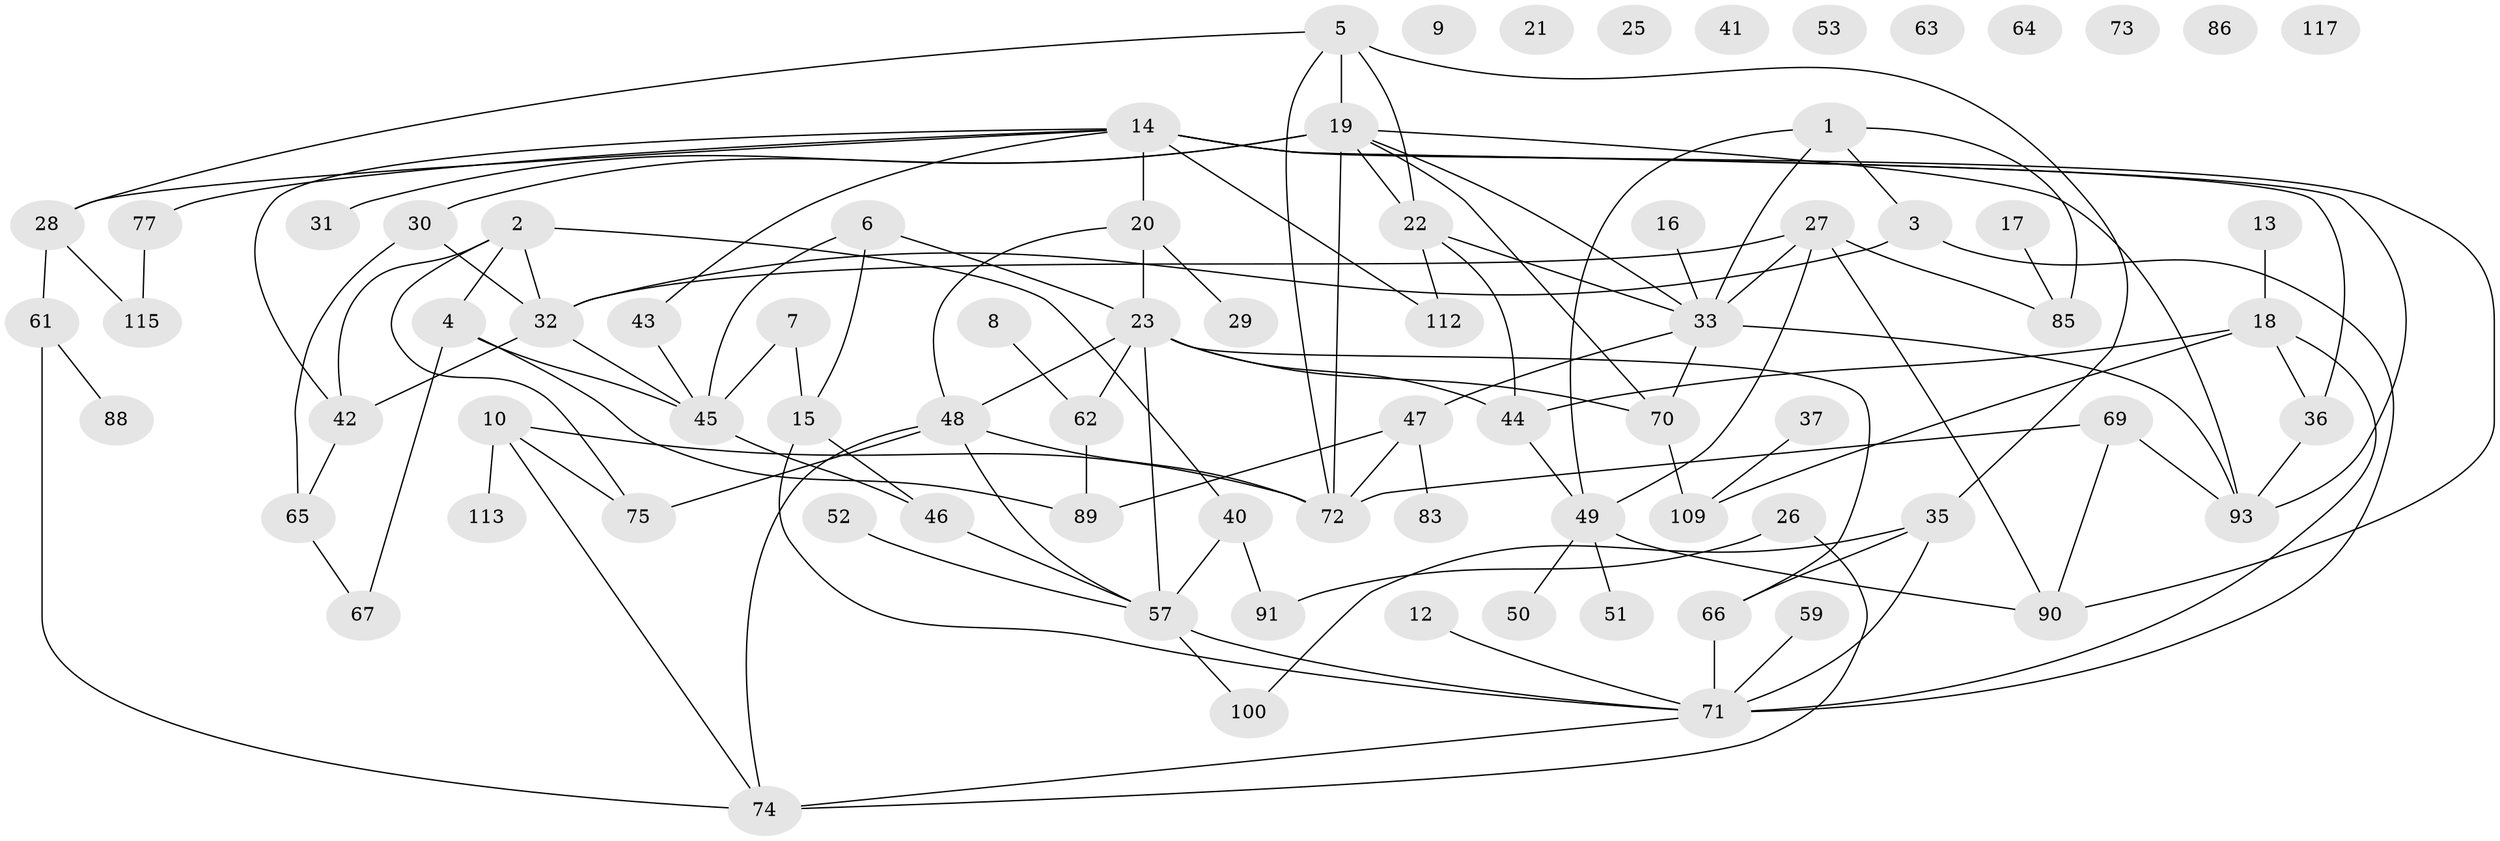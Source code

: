 // original degree distribution, {3: 0.20512820512820512, 1: 0.1794871794871795, 2: 0.21367521367521367, 4: 0.17094017094017094, 0: 0.08547008547008547, 5: 0.07692307692307693, 6: 0.05128205128205128, 7: 0.017094017094017096}
// Generated by graph-tools (version 1.1) at 2025/41/03/06/25 10:41:24]
// undirected, 79 vertices, 120 edges
graph export_dot {
graph [start="1"]
  node [color=gray90,style=filled];
  1 [super="+34"];
  2 [super="+78"];
  3 [super="+24"];
  4 [super="+87"];
  5 [super="+11"];
  6 [super="+55"];
  7;
  8;
  9;
  10 [super="+58"];
  12;
  13;
  14 [super="+116"];
  15 [super="+39"];
  16;
  17 [super="+106"];
  18 [super="+82"];
  19 [super="+60"];
  20 [super="+108"];
  21;
  22 [super="+68"];
  23 [super="+79"];
  25;
  26 [super="+54"];
  27 [super="+101"];
  28 [super="+107"];
  29;
  30 [super="+56"];
  31;
  32 [super="+38"];
  33 [super="+99"];
  35 [super="+103"];
  36 [super="+104"];
  37;
  40;
  41;
  42;
  43;
  44 [super="+95"];
  45 [super="+96"];
  46;
  47 [super="+111"];
  48;
  49 [super="+97"];
  50 [super="+94"];
  51;
  52;
  53;
  57 [super="+84"];
  59;
  61;
  62;
  63;
  64;
  65 [super="+102"];
  66;
  67;
  69;
  70;
  71 [super="+76"];
  72 [super="+81"];
  73;
  74 [super="+114"];
  75 [super="+80"];
  77 [super="+105"];
  83;
  85;
  86;
  88 [super="+92"];
  89 [super="+110"];
  90;
  91 [super="+98"];
  93;
  100;
  109;
  112;
  113;
  115;
  117;
  1 -- 33;
  1 -- 85;
  1 -- 49;
  1 -- 3;
  2 -- 42;
  2 -- 32;
  2 -- 40;
  2 -- 75;
  2 -- 4;
  3 -- 32;
  3 -- 71;
  4 -- 45;
  4 -- 89;
  4 -- 67;
  5 -- 35;
  5 -- 19;
  5 -- 22;
  5 -- 72;
  5 -- 28;
  6 -- 23;
  6 -- 45;
  6 -- 15;
  7 -- 45;
  7 -- 15;
  8 -- 62;
  10 -- 75;
  10 -- 72;
  10 -- 113;
  10 -- 74;
  12 -- 71;
  13 -- 18;
  14 -- 90;
  14 -- 112;
  14 -- 42;
  14 -- 43;
  14 -- 28;
  14 -- 93;
  14 -- 20;
  14 -- 77;
  14 -- 36;
  15 -- 71;
  15 -- 46;
  16 -- 33;
  17 -- 85;
  18 -- 71;
  18 -- 44;
  18 -- 109;
  18 -- 36;
  19 -- 22;
  19 -- 30;
  19 -- 31;
  19 -- 70;
  19 -- 93;
  19 -- 72;
  19 -- 33;
  20 -- 29;
  20 -- 48;
  20 -- 23;
  22 -- 44;
  22 -- 112;
  22 -- 33;
  23 -- 44;
  23 -- 70;
  23 -- 48;
  23 -- 66;
  23 -- 62;
  23 -- 57;
  26 -- 91;
  26 -- 74;
  27 -- 33;
  27 -- 85;
  27 -- 90;
  27 -- 49;
  27 -- 32;
  28 -- 115;
  28 -- 61;
  30 -- 32;
  30 -- 65 [weight=2];
  32 -- 42;
  32 -- 45;
  33 -- 70;
  33 -- 93;
  33 -- 47;
  35 -- 66;
  35 -- 100;
  35 -- 71;
  36 -- 93;
  37 -- 109;
  40 -- 57;
  40 -- 91;
  42 -- 65;
  43 -- 45;
  44 -- 49;
  45 -- 46;
  46 -- 57;
  47 -- 83;
  47 -- 72;
  47 -- 89;
  48 -- 74;
  48 -- 75;
  48 -- 72;
  48 -- 57;
  49 -- 90;
  49 -- 51;
  49 -- 50;
  52 -- 57;
  57 -- 100;
  57 -- 71;
  59 -- 71;
  61 -- 88;
  61 -- 74;
  62 -- 89;
  65 -- 67;
  66 -- 71;
  69 -- 72;
  69 -- 90;
  69 -- 93;
  70 -- 109;
  71 -- 74;
  77 -- 115;
}
